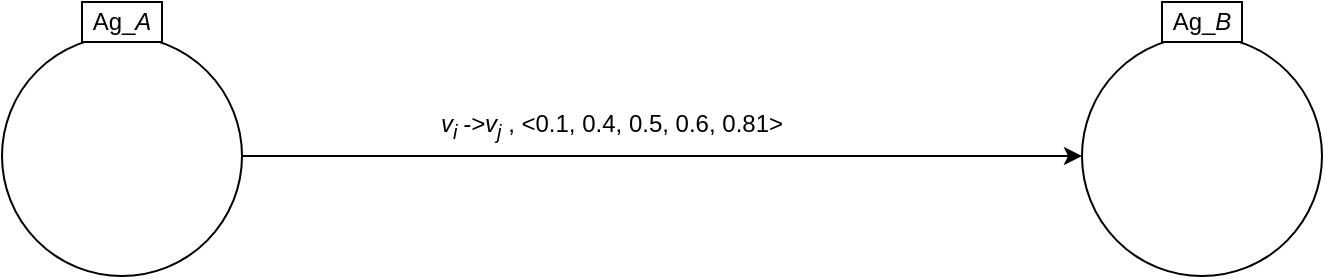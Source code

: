 <mxfile version="24.1.0" type="github">
  <diagram name="Page-1" id="LqIAJE4S_lniL55LiCI9">
    <mxGraphModel dx="1136" dy="697" grid="1" gridSize="10" guides="1" tooltips="1" connect="1" arrows="1" fold="1" page="1" pageScale="1" pageWidth="827" pageHeight="1169" math="0" shadow="0">
      <root>
        <mxCell id="0" />
        <mxCell id="1" parent="0" />
        <mxCell id="yN322FvcS3JYn2dd1io0-1" value="" style="endArrow=classic;html=1;rounded=0;" edge="1" parent="1" source="yN322FvcS3JYn2dd1io0-4" target="yN322FvcS3JYn2dd1io0-5">
          <mxGeometry width="50" height="50" relative="1" as="geometry">
            <mxPoint x="200" y="500" as="sourcePoint" />
            <mxPoint x="640" y="500" as="targetPoint" />
          </mxGeometry>
        </mxCell>
        <mxCell id="yN322FvcS3JYn2dd1io0-3" value="&lt;i&gt;v&lt;sub&gt;i &lt;/sub&gt;-&amp;gt;v&lt;sub&gt;j&lt;/sub&gt;&lt;/i&gt; , &amp;lt;0.1, 0.4, 0.5, 0.6, 0.81&amp;gt;" style="text;html=1;align=center;verticalAlign=middle;whiteSpace=wrap;rounded=0;" vertex="1" parent="1">
          <mxGeometry x="270" y="470" width="230" height="30" as="geometry" />
        </mxCell>
        <mxCell id="yN322FvcS3JYn2dd1io0-4" value="" style="ellipse;whiteSpace=wrap;html=1;aspect=fixed;" vertex="1" parent="1">
          <mxGeometry x="80" y="440" width="120" height="120" as="geometry" />
        </mxCell>
        <mxCell id="yN322FvcS3JYn2dd1io0-5" value="" style="ellipse;whiteSpace=wrap;html=1;aspect=fixed;" vertex="1" parent="1">
          <mxGeometry x="620" y="440" width="120" height="120" as="geometry" />
        </mxCell>
        <mxCell id="yN322FvcS3JYn2dd1io0-6" value="Ag_&lt;i&gt;A&lt;/i&gt;" style="rounded=0;whiteSpace=wrap;html=1;" vertex="1" parent="1">
          <mxGeometry x="120" y="423" width="40" height="20" as="geometry" />
        </mxCell>
        <mxCell id="yN322FvcS3JYn2dd1io0-7" value="Ag_&lt;i&gt;B&lt;/i&gt;" style="rounded=0;whiteSpace=wrap;html=1;" vertex="1" parent="1">
          <mxGeometry x="660" y="423" width="40" height="20" as="geometry" />
        </mxCell>
      </root>
    </mxGraphModel>
  </diagram>
</mxfile>
